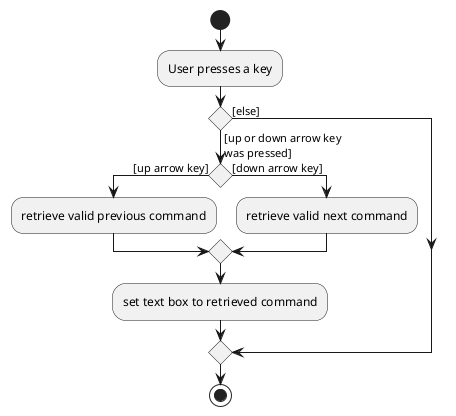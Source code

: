 @startuml
start
:User presses a key;

'Since the beta syntax does not support placing the condition outside the
'diamond we place it as the true branch instead.

if () then ([up or down arrow key
was pressed])
    if () then ([up arrow key])
        :retrieve valid previous command;
    else ([down arrow key])
        :retrieve valid next command;
    endif
:set text box to retrieved command;
else ([else])
endif
stop
@enduml